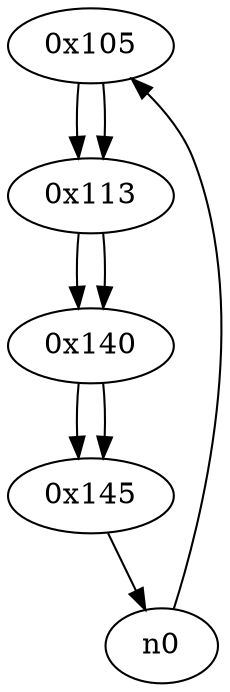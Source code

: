 digraph G{
/* nodes */
  n1 [label="0x105"]
  n2 [label="0x113"]
  n3 [label="0x140"]
  n4 [label="0x145"]
/* edges */
n1 -> n2;
n0 -> n1;
n2 -> n3;
n1 -> n2;
n3 -> n4;
n2 -> n3;
n4 -> n0;
n3 -> n4;
}
